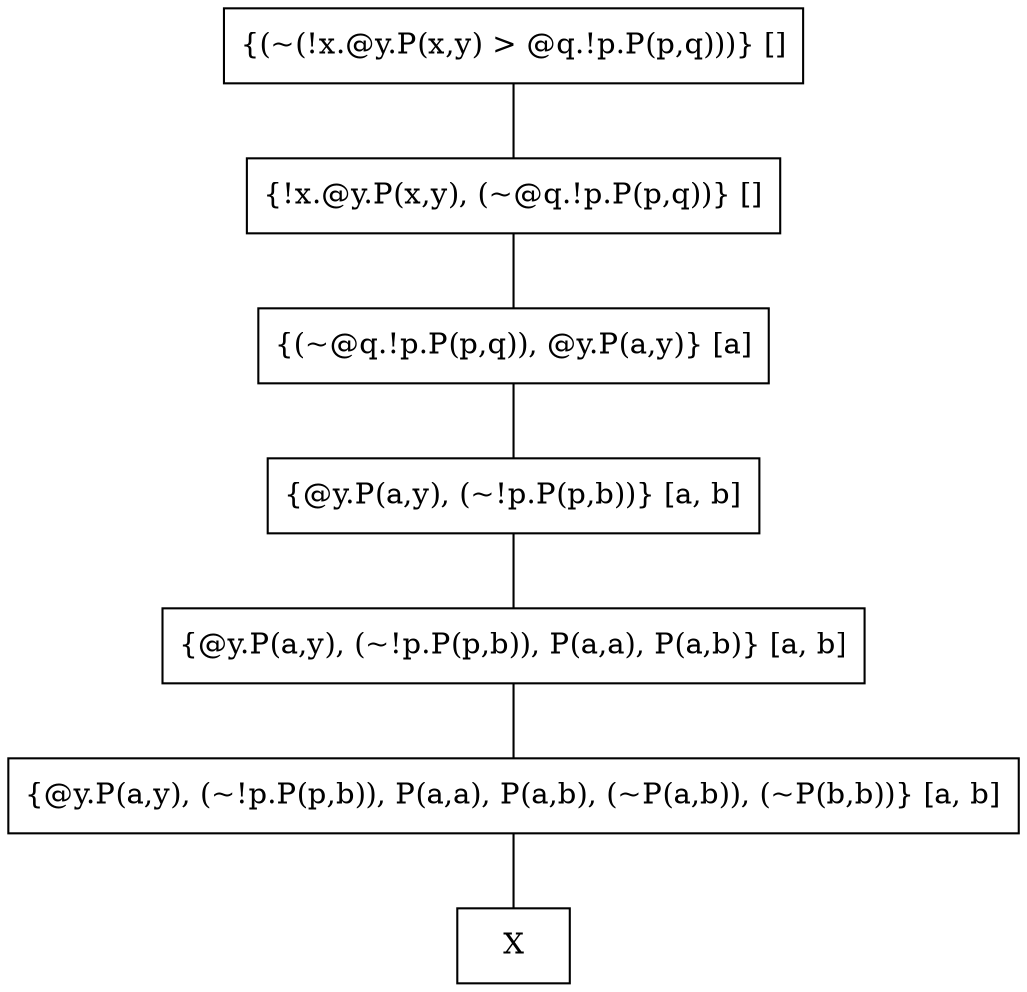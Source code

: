 graph tableaux {
node[shape=box]
node1 [label = "{(~(!x.@y.P(x,y) > @q.!p.P(p,q)))} []"]
node2 [label = "{!x.@y.P(x,y), (~@q.!p.P(p,q))} []"]
node1 -- node2
node3 [label = "{(~@q.!p.P(p,q)), @y.P(a,y)} [a]"]
node2 -- node3
node4 [label = "{@y.P(a,y), (~!p.P(p,b))} [a, b]"]
node3 -- node4
node5 [label = "{@y.P(a,y), (~!p.P(p,b)), P(a,a), P(a,b)} [a, b]"]
node4 -- node5
node6 [label = "{@y.P(a,y), (~!p.P(p,b)), P(a,a), P(a,b), (~P(a,b)), (~P(b,b))} [a, b]"]
node5 -- node6
node7 [ label = "X" ]
node6 -- node7
}